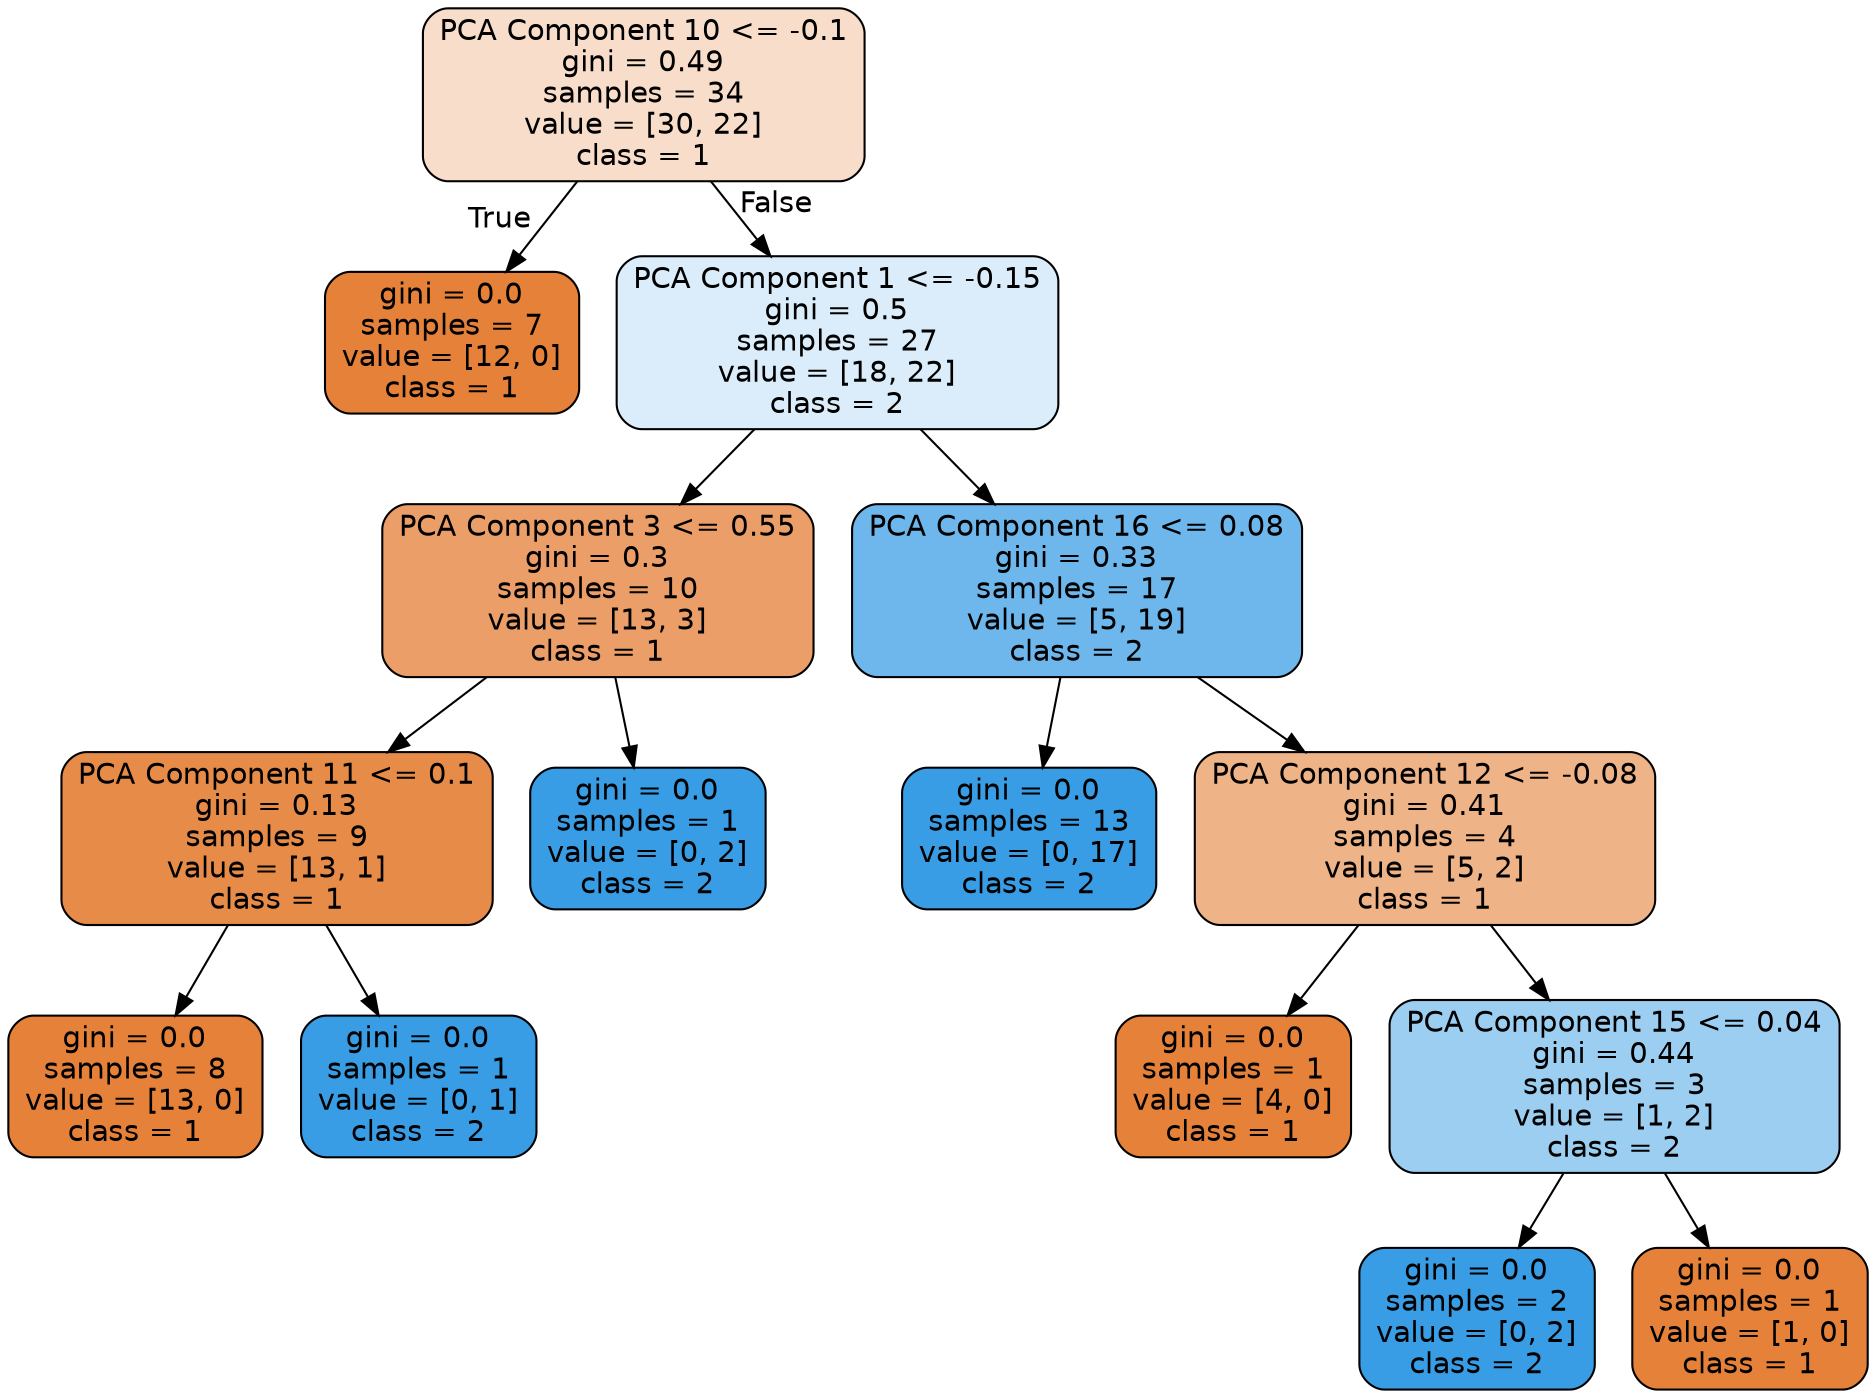 digraph Tree {
node [shape=box, style="filled, rounded", color="black", fontname=helvetica] ;
edge [fontname=helvetica] ;
0 [label="PCA Component 10 <= -0.1\ngini = 0.49\nsamples = 34\nvalue = [30, 22]\nclass = 1", fillcolor="#f8ddca"] ;
1 [label="gini = 0.0\nsamples = 7\nvalue = [12, 0]\nclass = 1", fillcolor="#e58139"] ;
0 -> 1 [labeldistance=2.5, labelangle=45, headlabel="True"] ;
2 [label="PCA Component 1 <= -0.15\ngini = 0.5\nsamples = 27\nvalue = [18, 22]\nclass = 2", fillcolor="#dbedfa"] ;
0 -> 2 [labeldistance=2.5, labelangle=-45, headlabel="False"] ;
3 [label="PCA Component 3 <= 0.55\ngini = 0.3\nsamples = 10\nvalue = [13, 3]\nclass = 1", fillcolor="#eb9e67"] ;
2 -> 3 ;
4 [label="PCA Component 11 <= 0.1\ngini = 0.13\nsamples = 9\nvalue = [13, 1]\nclass = 1", fillcolor="#e78b48"] ;
3 -> 4 ;
5 [label="gini = 0.0\nsamples = 8\nvalue = [13, 0]\nclass = 1", fillcolor="#e58139"] ;
4 -> 5 ;
6 [label="gini = 0.0\nsamples = 1\nvalue = [0, 1]\nclass = 2", fillcolor="#399de5"] ;
4 -> 6 ;
7 [label="gini = 0.0\nsamples = 1\nvalue = [0, 2]\nclass = 2", fillcolor="#399de5"] ;
3 -> 7 ;
8 [label="PCA Component 16 <= 0.08\ngini = 0.33\nsamples = 17\nvalue = [5, 19]\nclass = 2", fillcolor="#6db7ec"] ;
2 -> 8 ;
9 [label="gini = 0.0\nsamples = 13\nvalue = [0, 17]\nclass = 2", fillcolor="#399de5"] ;
8 -> 9 ;
10 [label="PCA Component 12 <= -0.08\ngini = 0.41\nsamples = 4\nvalue = [5, 2]\nclass = 1", fillcolor="#efb388"] ;
8 -> 10 ;
11 [label="gini = 0.0\nsamples = 1\nvalue = [4, 0]\nclass = 1", fillcolor="#e58139"] ;
10 -> 11 ;
12 [label="PCA Component 15 <= 0.04\ngini = 0.44\nsamples = 3\nvalue = [1, 2]\nclass = 2", fillcolor="#9ccef2"] ;
10 -> 12 ;
13 [label="gini = 0.0\nsamples = 2\nvalue = [0, 2]\nclass = 2", fillcolor="#399de5"] ;
12 -> 13 ;
14 [label="gini = 0.0\nsamples = 1\nvalue = [1, 0]\nclass = 1", fillcolor="#e58139"] ;
12 -> 14 ;
}